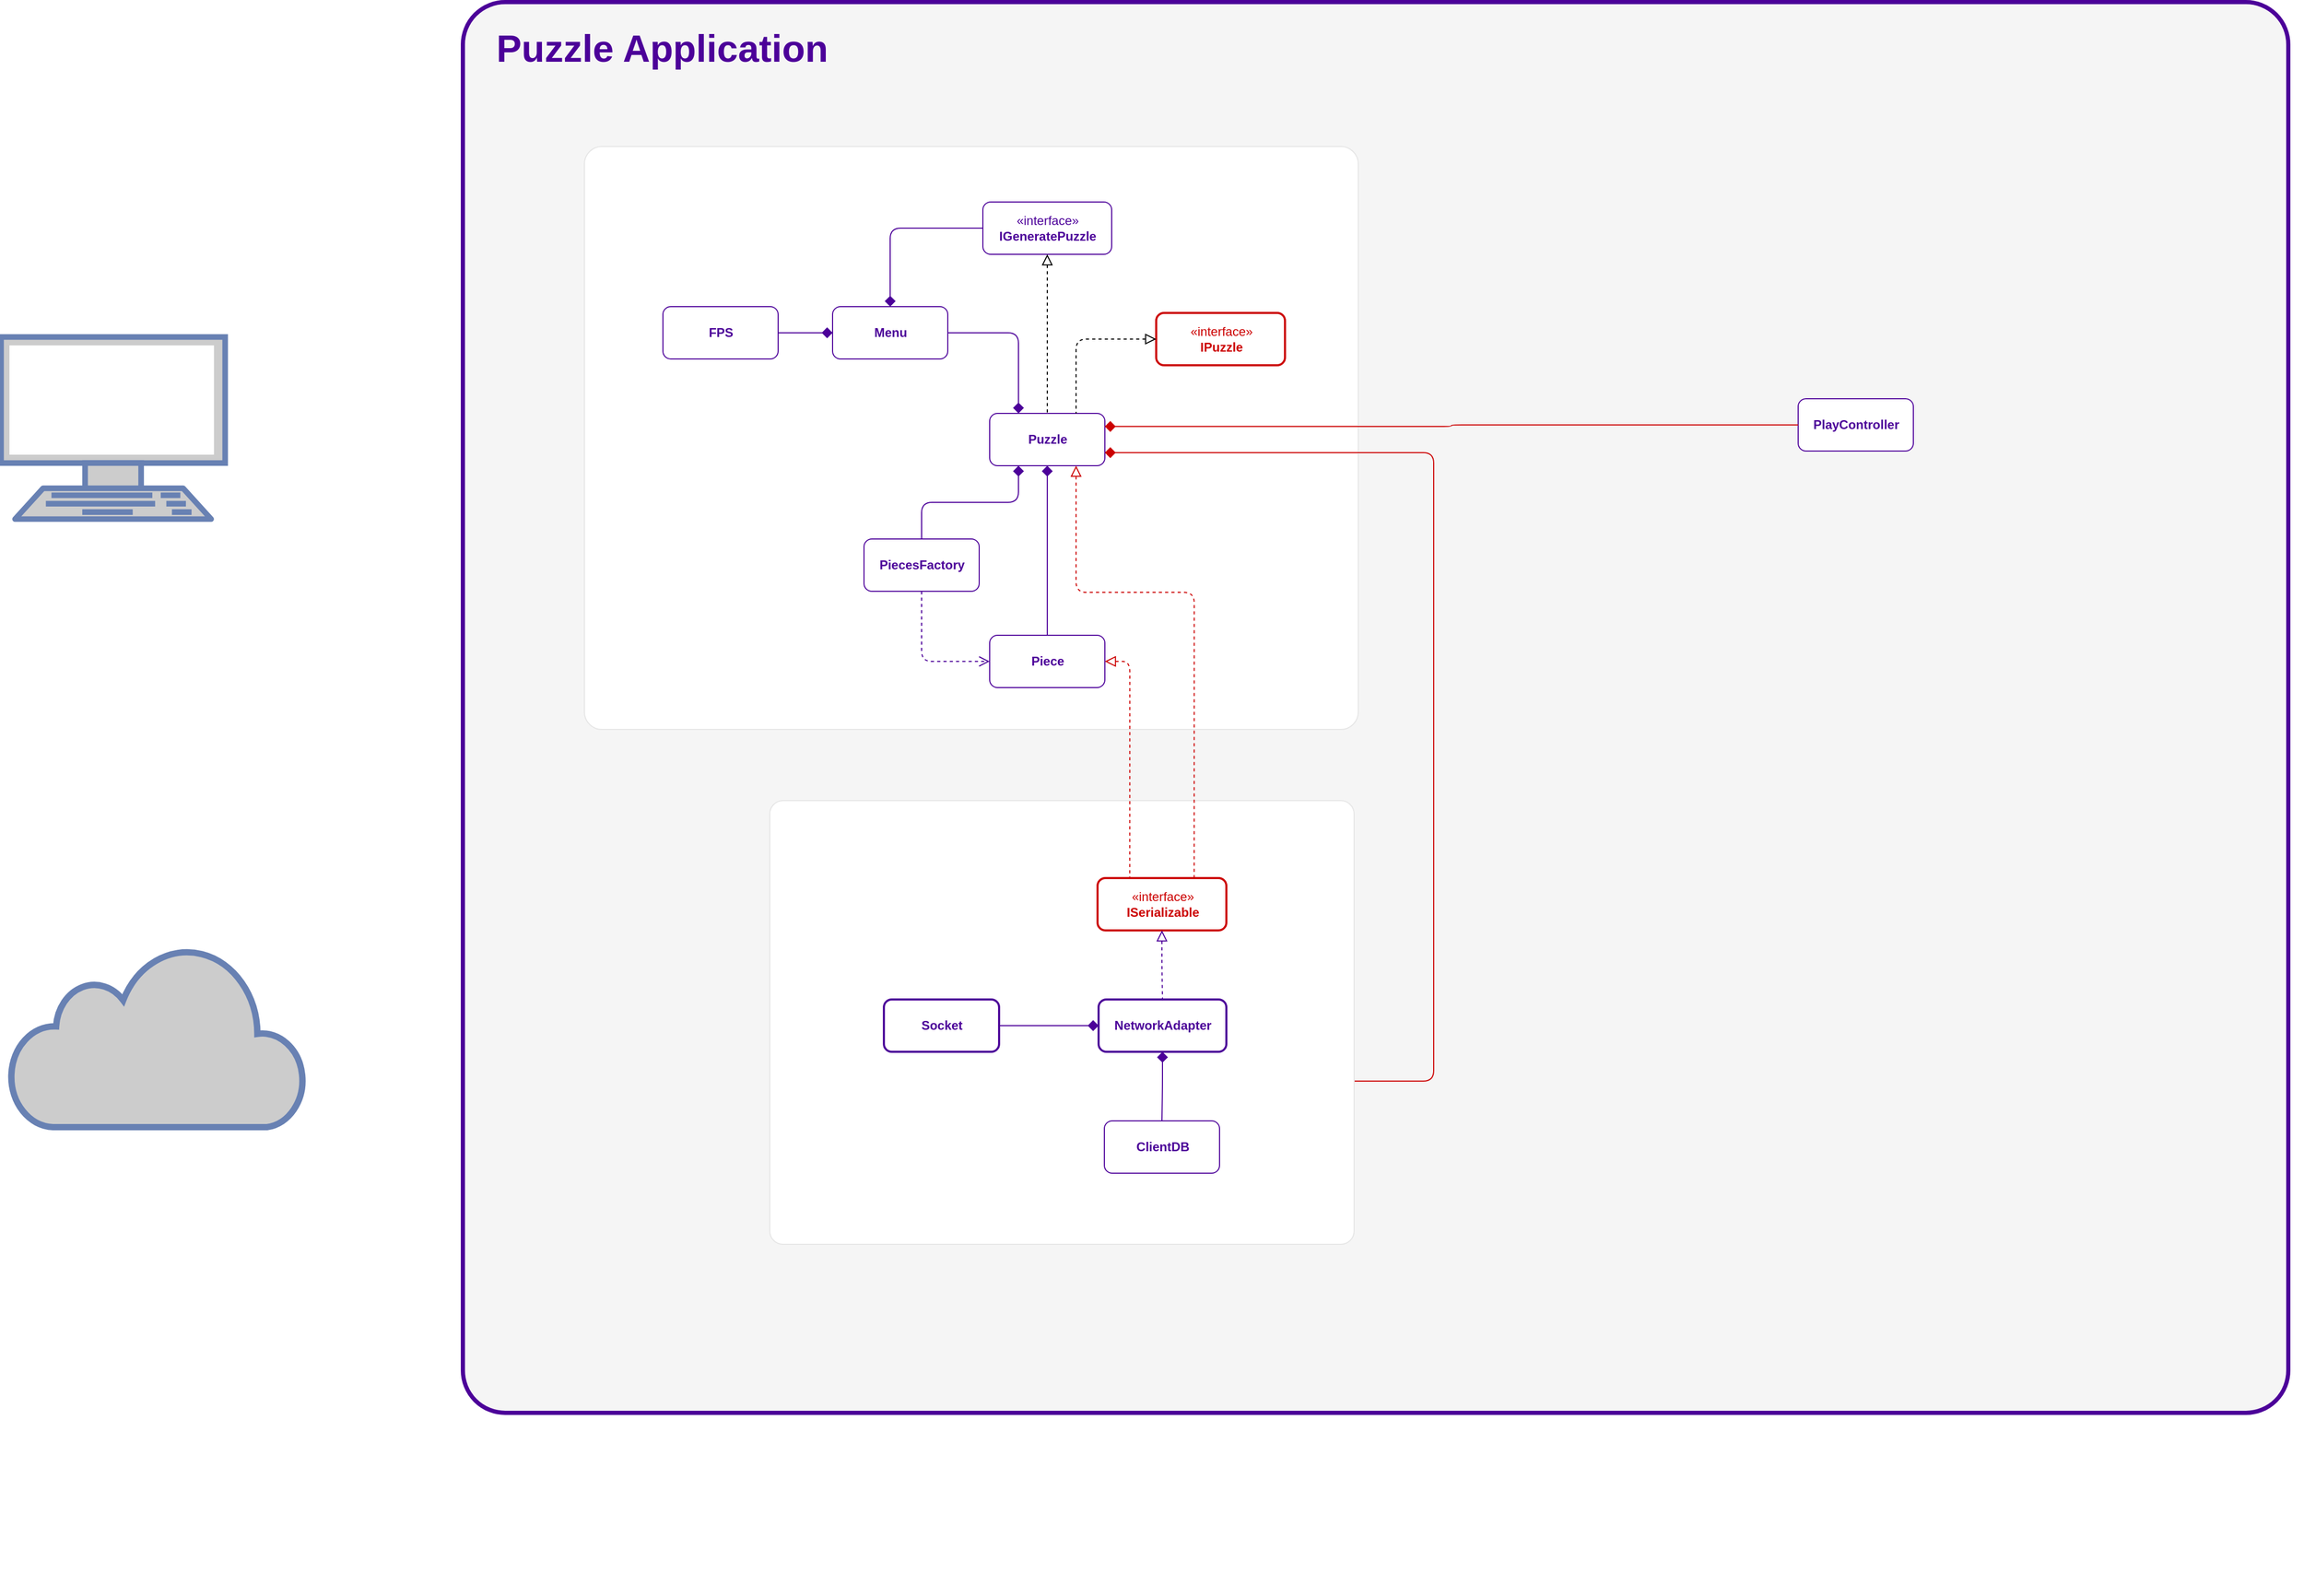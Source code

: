 <mxfile version="14.1.9"><diagram id="QYE6qAkwlCRmpFrAFFYl" name="Page-1"><mxGraphModel dx="2463" dy="1413" grid="0" gridSize="10" guides="1" tooltips="1" connect="1" arrows="1" fold="1" page="0" pageScale="1" pageWidth="827" pageHeight="1169" math="0" shadow="0"><root><mxCell id="0"/><mxCell id="1" parent="0"/><mxCell id="8HU30oxH1PrJ1vxOCdmM-165" value="" style="group;fontColor=#333333;" vertex="1" connectable="0" parent="1"><mxGeometry x="-419" y="-307" width="1743" height="1508" as="geometry"/></mxCell><mxCell id="8HU30oxH1PrJ1vxOCdmM-162" value="" style="rounded=1;whiteSpace=wrap;html=1;strokeWidth=4;fontColor=#333333;arcSize=3;fillColor=#f5f5f5;strokeColor=#4C0099;" vertex="1" parent="8HU30oxH1PrJ1vxOCdmM-165"><mxGeometry x="-14" y="-14" width="1743" height="1348" as="geometry"/></mxCell><mxCell id="8HU30oxH1PrJ1vxOCdmM-163" value="&lt;b&gt;&lt;font style=&quot;font-size: 36px&quot;&gt;Puzzle Application&lt;/font&gt;&lt;/b&gt;" style="text;html=1;strokeColor=none;fillColor=none;align=left;verticalAlign=middle;whiteSpace=wrap;rounded=0;fontColor=#4C0099;" vertex="1" parent="8HU30oxH1PrJ1vxOCdmM-165"><mxGeometry x="16.003" y="12.0" width="605.552" height="36.572" as="geometry"/></mxCell><mxCell id="8HU30oxH1PrJ1vxOCdmM-2" value="&lt;b&gt;PlayController&lt;/b&gt;" style="html=1;rounded=1;fontColor=#4C0099;strokeColor=#4C0099;" vertex="1" parent="8HU30oxH1PrJ1vxOCdmM-165"><mxGeometry x="1261" y="365" width="110" height="50" as="geometry"/></mxCell><mxCell id="8HU30oxH1PrJ1vxOCdmM-172" value="" style="group" vertex="1" connectable="0" parent="8HU30oxH1PrJ1vxOCdmM-165"><mxGeometry x="102" y="91" width="760" height="645" as="geometry"/></mxCell><mxCell id="8HU30oxH1PrJ1vxOCdmM-167" value="" style="rounded=1;whiteSpace=wrap;html=1;strokeWidth=1;fontColor=#333333;arcSize=3;fillColor=#FFFFFF;strokeColor=#E6E6E6;" vertex="1" parent="8HU30oxH1PrJ1vxOCdmM-172"><mxGeometry y="33" width="739" height="557" as="geometry"/></mxCell><mxCell id="8HU30oxH1PrJ1vxOCdmM-1" value="&lt;b&gt;Puzzle&lt;/b&gt;" style="html=1;rounded=1;strokeColor=#4C0099;fontColor=#4C0099;" vertex="1" parent="8HU30oxH1PrJ1vxOCdmM-172"><mxGeometry x="387" y="288" width="110" height="50" as="geometry"/></mxCell><mxCell id="8HU30oxH1PrJ1vxOCdmM-136" value="&lt;b&gt;PiecesFactory&lt;br&gt;&lt;/b&gt;" style="html=1;rounded=1;strokeColor=#4C0099;fontColor=#4C0099;" vertex="1" parent="8HU30oxH1PrJ1vxOCdmM-172"><mxGeometry x="267" y="408" width="110" height="50" as="geometry"/></mxCell><mxCell id="8HU30oxH1PrJ1vxOCdmM-135" value="&lt;b&gt;Piece&lt;br&gt;&lt;/b&gt;" style="html=1;rounded=1;strokeColor=#4C0099;fontColor=#4C0099;" vertex="1" parent="8HU30oxH1PrJ1vxOCdmM-172"><mxGeometry x="387" y="500" width="110" height="50" as="geometry"/></mxCell><mxCell id="8HU30oxH1PrJ1vxOCdmM-151" value="«interface»&lt;br&gt;&lt;b&gt;IPuzzle&lt;br&gt;&lt;/b&gt;" style="html=1;rounded=1;strokeWidth=2;strokeColor=#CC0000;fontColor=#CC0000;" vertex="1" parent="8HU30oxH1PrJ1vxOCdmM-172"><mxGeometry x="546" y="192" width="123" height="50" as="geometry"/></mxCell><mxCell id="8HU30oxH1PrJ1vxOCdmM-147" value="«interface»&lt;br&gt;&lt;b&gt;IGeneratePuzzle&lt;/b&gt;&lt;b&gt;&lt;br&gt;&lt;/b&gt;" style="html=1;rounded=1;strokeColor=#4C0099;fontColor=#4C0099;" vertex="1" parent="8HU30oxH1PrJ1vxOCdmM-172"><mxGeometry x="380.5" y="86" width="123" height="50" as="geometry"/></mxCell><mxCell id="8HU30oxH1PrJ1vxOCdmM-142" value="&lt;b&gt;Menu&lt;br&gt;&lt;/b&gt;" style="html=1;rounded=1;strokeColor=#4C0099;fontColor=#4C0099;" vertex="1" parent="8HU30oxH1PrJ1vxOCdmM-172"><mxGeometry x="237" y="186" width="110" height="50" as="geometry"/></mxCell><mxCell id="8HU30oxH1PrJ1vxOCdmM-143" value="&lt;b&gt;FPS&lt;br&gt;&lt;/b&gt;" style="html=1;rounded=1;strokeColor=#4C0099;fontColor=#4C0099;" vertex="1" parent="8HU30oxH1PrJ1vxOCdmM-172"><mxGeometry x="75" y="186" width="110" height="50" as="geometry"/></mxCell><mxCell id="8HU30oxH1PrJ1vxOCdmM-139" style="edgeStyle=orthogonalEdgeStyle;rounded=1;orthogonalLoop=1;jettySize=auto;html=1;startArrow=diamond;startFill=1;startSize=8;endArrow=none;endFill=0;endSize=8;exitX=0.25;exitY=1;exitDx=0;exitDy=0;strokeColor=#4C0099;fontColor=#4C0099;" edge="1" parent="8HU30oxH1PrJ1vxOCdmM-172" source="8HU30oxH1PrJ1vxOCdmM-1" target="8HU30oxH1PrJ1vxOCdmM-136"><mxGeometry relative="1" as="geometry"/></mxCell><mxCell id="8HU30oxH1PrJ1vxOCdmM-140" style="edgeStyle=orthogonalEdgeStyle;rounded=1;orthogonalLoop=1;jettySize=auto;html=1;startArrow=diamond;startFill=1;startSize=8;endArrow=none;endFill=0;endSize=8;exitX=0.5;exitY=1;exitDx=0;exitDy=0;strokeColor=#4C0099;fontColor=#4C0099;" edge="1" parent="8HU30oxH1PrJ1vxOCdmM-172" source="8HU30oxH1PrJ1vxOCdmM-1" target="8HU30oxH1PrJ1vxOCdmM-135"><mxGeometry relative="1" as="geometry"/></mxCell><mxCell id="8HU30oxH1PrJ1vxOCdmM-141" style="edgeStyle=orthogonalEdgeStyle;rounded=1;orthogonalLoop=1;jettySize=auto;html=1;entryX=0;entryY=0.5;entryDx=0;entryDy=0;startArrow=none;startFill=0;startSize=8;endArrow=open;endFill=0;endSize=8;dashed=1;strokeColor=#4C0099;fontColor=#4C0099;exitX=0.5;exitY=1;exitDx=0;exitDy=0;" edge="1" parent="8HU30oxH1PrJ1vxOCdmM-172" source="8HU30oxH1PrJ1vxOCdmM-136" target="8HU30oxH1PrJ1vxOCdmM-135"><mxGeometry relative="1" as="geometry"/></mxCell><mxCell id="8HU30oxH1PrJ1vxOCdmM-152" style="edgeStyle=orthogonalEdgeStyle;rounded=1;orthogonalLoop=1;jettySize=auto;html=1;entryX=0.75;entryY=0;entryDx=0;entryDy=0;startArrow=block;startFill=0;startSize=8;endArrow=none;endFill=0;endSize=8;fontColor=#4C0099;dashed=1;" edge="1" parent="8HU30oxH1PrJ1vxOCdmM-172" source="8HU30oxH1PrJ1vxOCdmM-151" target="8HU30oxH1PrJ1vxOCdmM-1"><mxGeometry relative="1" as="geometry"><mxPoint x="538" y="225" as="sourcePoint"/><mxPoint x="538" y="379" as="targetPoint"/></mxGeometry></mxCell><mxCell id="8HU30oxH1PrJ1vxOCdmM-149" style="edgeStyle=orthogonalEdgeStyle;rounded=1;orthogonalLoop=1;jettySize=auto;html=1;exitX=0.5;exitY=1;exitDx=0;exitDy=0;entryX=0.5;entryY=0;entryDx=0;entryDy=0;startArrow=block;startFill=0;startSize=8;endArrow=none;endFill=0;endSize=8;fontColor=#4C0099;dashed=1;" edge="1" parent="8HU30oxH1PrJ1vxOCdmM-172" source="8HU30oxH1PrJ1vxOCdmM-147" target="8HU30oxH1PrJ1vxOCdmM-1"><mxGeometry relative="1" as="geometry"/></mxCell><mxCell id="8HU30oxH1PrJ1vxOCdmM-146" style="edgeStyle=orthogonalEdgeStyle;rounded=1;orthogonalLoop=1;jettySize=auto;html=1;entryX=1;entryY=0.5;entryDx=0;entryDy=0;startArrow=diamond;startFill=1;startSize=8;endArrow=none;endFill=0;endSize=8;strokeColor=#4C0099;fontColor=#4C0099;exitX=0.25;exitY=0;exitDx=0;exitDy=0;" edge="1" parent="8HU30oxH1PrJ1vxOCdmM-172" source="8HU30oxH1PrJ1vxOCdmM-1" target="8HU30oxH1PrJ1vxOCdmM-142"><mxGeometry relative="1" as="geometry"/></mxCell><mxCell id="8HU30oxH1PrJ1vxOCdmM-148" style="edgeStyle=orthogonalEdgeStyle;rounded=1;orthogonalLoop=1;jettySize=auto;html=1;entryX=0;entryY=0.5;entryDx=0;entryDy=0;startArrow=diamond;startFill=1;startSize=8;endArrow=none;endFill=0;endSize=8;strokeColor=#4C0099;fontColor=#4C0099;exitX=0.5;exitY=0;exitDx=0;exitDy=0;" edge="1" parent="8HU30oxH1PrJ1vxOCdmM-172" source="8HU30oxH1PrJ1vxOCdmM-142" target="8HU30oxH1PrJ1vxOCdmM-147"><mxGeometry relative="1" as="geometry"/></mxCell><mxCell id="8HU30oxH1PrJ1vxOCdmM-145" style="edgeStyle=orthogonalEdgeStyle;rounded=1;orthogonalLoop=1;jettySize=auto;html=1;entryX=1;entryY=0.5;entryDx=0;entryDy=0;startArrow=diamond;startFill=1;startSize=8;endArrow=none;endFill=0;endSize=8;strokeColor=#4C0099;fontColor=#4C0099;" edge="1" parent="8HU30oxH1PrJ1vxOCdmM-172" source="8HU30oxH1PrJ1vxOCdmM-142" target="8HU30oxH1PrJ1vxOCdmM-143"><mxGeometry relative="1" as="geometry"/></mxCell><mxCell id="8HU30oxH1PrJ1vxOCdmM-3" style="edgeStyle=orthogonalEdgeStyle;rounded=1;orthogonalLoop=1;jettySize=auto;html=1;startArrow=diamond;startFill=1;endArrow=none;endFill=0;endSize=6;startSize=8;strokeColor=#CC0000;exitX=1;exitY=0.25;exitDx=0;exitDy=0;" edge="1" parent="8HU30oxH1PrJ1vxOCdmM-165" source="8HU30oxH1PrJ1vxOCdmM-1" target="8HU30oxH1PrJ1vxOCdmM-2"><mxGeometry relative="1" as="geometry"/></mxCell><mxCell id="8HU30oxH1PrJ1vxOCdmM-196" style="edgeStyle=orthogonalEdgeStyle;rounded=1;orthogonalLoop=1;jettySize=auto;html=1;startArrow=diamond;startFill=1;endArrow=none;endFill=0;endSize=6;startSize=8;strokeColor=#CC0000;exitX=1;exitY=0.75;exitDx=0;exitDy=0;entryX=1;entryY=0.5;entryDx=0;entryDy=0;" edge="1" parent="8HU30oxH1PrJ1vxOCdmM-165" source="8HU30oxH1PrJ1vxOCdmM-1" target="8HU30oxH1PrJ1vxOCdmM-175"><mxGeometry relative="1" as="geometry"><mxPoint x="190" y="94.5" as="sourcePoint"/><mxPoint x="812" y="107" as="targetPoint"/><Array as="points"><mxPoint x="913" y="417"/><mxPoint x="913" y="1017"/></Array></mxGeometry></mxCell><mxCell id="8HU30oxH1PrJ1vxOCdmM-192" value="" style="group" vertex="1" connectable="0" parent="8HU30oxH1PrJ1vxOCdmM-165"><mxGeometry x="279" y="749" width="558" height="424" as="geometry"/></mxCell><mxCell id="8HU30oxH1PrJ1vxOCdmM-174" value="" style="rounded=1;whiteSpace=wrap;html=1;strokeWidth=1;fontColor=#333333;arcSize=3;fillColor=#FFFFFF;strokeColor=#E6E6E6;" vertex="1" parent="8HU30oxH1PrJ1vxOCdmM-192"><mxGeometry width="558" height="424" as="geometry"/></mxCell><mxCell id="8HU30oxH1PrJ1vxOCdmM-175" value="&lt;b&gt;NetworkAdapter&lt;/b&gt;" style="html=1;rounded=1;strokeColor=#4C0099;fontColor=#4C0099;strokeWidth=2;" vertex="1" parent="8HU30oxH1PrJ1vxOCdmM-192"><mxGeometry x="314" y="190" width="122" height="50" as="geometry"/></mxCell><mxCell id="8HU30oxH1PrJ1vxOCdmM-176" value="&lt;b&gt;Socket&lt;br&gt;&lt;/b&gt;" style="html=1;rounded=1;strokeColor=#4C0099;fontColor=#4C0099;strokeWidth=2;" vertex="1" parent="8HU30oxH1PrJ1vxOCdmM-192"><mxGeometry x="109" y="190" width="110" height="50" as="geometry"/></mxCell><mxCell id="8HU30oxH1PrJ1vxOCdmM-177" value="&lt;b&gt;ClientDB&lt;br&gt;&lt;/b&gt;" style="html=1;rounded=1;strokeColor=#4C0099;fontColor=#4C0099;" vertex="1" parent="8HU30oxH1PrJ1vxOCdmM-192"><mxGeometry x="319.5" y="306" width="110" height="50" as="geometry"/></mxCell><mxCell id="8HU30oxH1PrJ1vxOCdmM-178" value="«interface»&lt;br&gt;&lt;b&gt;ISerializable&lt;br&gt;&lt;/b&gt;" style="html=1;rounded=1;strokeWidth=2;strokeColor=#CC0000;fontColor=#CC0000;" vertex="1" parent="8HU30oxH1PrJ1vxOCdmM-192"><mxGeometry x="313" y="74" width="123" height="50" as="geometry"/></mxCell><mxCell id="8HU30oxH1PrJ1vxOCdmM-182" style="edgeStyle=orthogonalEdgeStyle;rounded=1;orthogonalLoop=1;jettySize=auto;html=1;startArrow=diamond;startFill=1;startSize=8;endArrow=none;endFill=0;endSize=8;exitX=0;exitY=0.5;exitDx=0;exitDy=0;strokeColor=#4C0099;fontColor=#4C0099;" edge="1" parent="8HU30oxH1PrJ1vxOCdmM-192" source="8HU30oxH1PrJ1vxOCdmM-175" target="8HU30oxH1PrJ1vxOCdmM-176"><mxGeometry x="-486" y="-405" as="geometry"/></mxCell><mxCell id="8HU30oxH1PrJ1vxOCdmM-183" style="edgeStyle=orthogonalEdgeStyle;rounded=1;orthogonalLoop=1;jettySize=auto;html=1;startArrow=diamond;startFill=1;startSize=8;endArrow=none;endFill=0;endSize=8;exitX=0.5;exitY=1;exitDx=0;exitDy=0;strokeColor=#4C0099;fontColor=#4C0099;" edge="1" parent="8HU30oxH1PrJ1vxOCdmM-192" source="8HU30oxH1PrJ1vxOCdmM-175" target="8HU30oxH1PrJ1vxOCdmM-177"><mxGeometry x="-486" y="-405" as="geometry"/></mxCell><mxCell id="8HU30oxH1PrJ1vxOCdmM-185" style="edgeStyle=orthogonalEdgeStyle;rounded=1;orthogonalLoop=1;jettySize=auto;html=1;entryX=0.5;entryY=0;entryDx=0;entryDy=0;startArrow=block;startFill=0;startSize=8;endArrow=none;endFill=0;endSize=8;fontColor=#4C0099;dashed=1;strokeColor=#4C0099;" edge="1" parent="8HU30oxH1PrJ1vxOCdmM-192" source="8HU30oxH1PrJ1vxOCdmM-178" target="8HU30oxH1PrJ1vxOCdmM-175"><mxGeometry x="-486" y="-405" as="geometry"><mxPoint x="471" y="127" as="sourcePoint"/><mxPoint x="471" y="281" as="targetPoint"/></mxGeometry></mxCell><mxCell id="8HU30oxH1PrJ1vxOCdmM-194" style="edgeStyle=orthogonalEdgeStyle;rounded=1;orthogonalLoop=1;jettySize=auto;html=1;dashed=1;startArrow=block;startFill=0;startSize=8;endArrow=none;endFill=0;endSize=8;fontColor=#4C0099;exitX=0.75;exitY=1;exitDx=0;exitDy=0;entryX=0.75;entryY=0;entryDx=0;entryDy=0;strokeColor=#CC0000;" edge="1" parent="8HU30oxH1PrJ1vxOCdmM-165" source="8HU30oxH1PrJ1vxOCdmM-1" target="8HU30oxH1PrJ1vxOCdmM-178"><mxGeometry relative="1" as="geometry"><Array as="points"><mxPoint x="571" y="550"/><mxPoint x="684" y="550"/></Array></mxGeometry></mxCell><mxCell id="8HU30oxH1PrJ1vxOCdmM-195" style="edgeStyle=orthogonalEdgeStyle;rounded=1;orthogonalLoop=1;jettySize=auto;html=1;entryX=0.25;entryY=0;entryDx=0;entryDy=0;dashed=1;startArrow=block;startFill=0;startSize=8;endArrow=none;endFill=0;endSize=8;fontColor=#4C0099;strokeColor=#CC0000;exitX=1;exitY=0.5;exitDx=0;exitDy=0;" edge="1" parent="8HU30oxH1PrJ1vxOCdmM-165" source="8HU30oxH1PrJ1vxOCdmM-135" target="8HU30oxH1PrJ1vxOCdmM-178"><mxGeometry relative="1" as="geometry"><Array as="points"><mxPoint x="623" y="616"/></Array></mxGeometry></mxCell><mxCell id="8HU30oxH1PrJ1vxOCdmM-198" value="" style="fontColor=#0066CC;verticalAlign=top;verticalLabelPosition=bottom;labelPosition=center;align=center;html=1;outlineConnect=0;fillColor=#CCCCCC;strokeColor=#6881B3;gradientColor=none;gradientDirection=north;strokeWidth=2;shape=mxgraph.networks.terminal;rounded=1;" vertex="1" parent="1"><mxGeometry x="-874" y="-1" width="214" height="174" as="geometry"/></mxCell><mxCell id="8HU30oxH1PrJ1vxOCdmM-199" value="" style="html=1;outlineConnect=0;fillColor=#CCCCCC;strokeColor=#6881B3;gradientColor=none;gradientDirection=north;strokeWidth=2;shape=mxgraph.networks.cloud;fontColor=#ffffff;rounded=1;" vertex="1" parent="1"><mxGeometry x="-865" y="581" width="281" height="173" as="geometry"/></mxCell></root></mxGraphModel></diagram></mxfile>